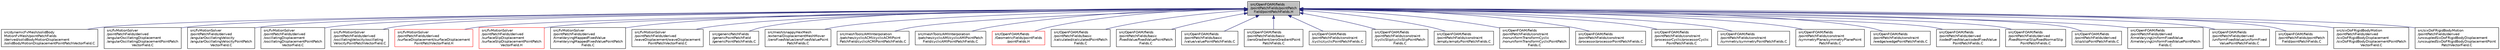 digraph "src/OpenFOAM/fields/pointPatchFields/pointPatchField/pointPatchFields.H"
{
  bgcolor="transparent";
  edge [fontname="Helvetica",fontsize="10",labelfontname="Helvetica",labelfontsize="10"];
  node [fontname="Helvetica",fontsize="10",shape=record];
  Node1 [label="src/OpenFOAM/fields\l/pointPatchFields/pointPatch\lField/pointPatchFields.H",height=0.2,width=0.4,color="black", fillcolor="grey75", style="filled", fontcolor="black"];
  Node1 -> Node2 [dir="back",color="midnightblue",fontsize="10",style="solid",fontname="Helvetica"];
  Node2 [label="src/dynamicFvMesh/solidBody\lMotionFvMesh/pointPatchFields\l/derived/solidBodyMotionDisplacement\l/solidBodyMotionDisplacementPointPatchVectorField.C",height=0.2,width=0.4,color="black",URL="$a04878.html"];
  Node1 -> Node3 [dir="back",color="midnightblue",fontsize="10",style="solid",fontname="Helvetica"];
  Node3 [label="src/fvMotionSolver\l/pointPatchFields/derived\l/angularOscillatingDisplacement\l/angularOscillatingDisplacementPointPatch\lVectorField.C",height=0.2,width=0.4,color="black",URL="$a06397.html"];
  Node1 -> Node4 [dir="back",color="midnightblue",fontsize="10",style="solid",fontname="Helvetica"];
  Node4 [label="src/fvMotionSolver\l/pointPatchFields/derived\l/angularOscillatingVelocity\l/angularOscillatingVelocityPointPatch\lVectorField.C",height=0.2,width=0.4,color="black",URL="$a06399.html"];
  Node1 -> Node5 [dir="back",color="midnightblue",fontsize="10",style="solid",fontname="Helvetica"];
  Node5 [label="src/fvMotionSolver\l/pointPatchFields/derived\l/oscillatingDisplacement\l/oscillatingDisplacementPointPatch\lVectorField.C",height=0.2,width=0.4,color="black",URL="$a06401.html"];
  Node1 -> Node6 [dir="back",color="midnightblue",fontsize="10",style="solid",fontname="Helvetica"];
  Node6 [label="src/fvMotionSolver\l/pointPatchFields/derived\l/oscillatingVelocity/oscillating\lVelocityPointPatchVectorField.C",height=0.2,width=0.4,color="black",URL="$a06403.html"];
  Node1 -> Node7 [dir="back",color="midnightblue",fontsize="10",style="solid",fontname="Helvetica"];
  Node7 [label="src/fvMotionSolver\l/pointPatchFields/derived\l/surfaceDisplacement/surfaceDisplacement\lPointPatchVectorField.H",height=0.2,width=0.4,color="red",URL="$a06406.html"];
  Node1 -> Node8 [dir="back",color="midnightblue",fontsize="10",style="solid",fontname="Helvetica"];
  Node8 [label="src/fvMotionSolver\l/pointPatchFields/derived\l/surfaceSlipDisplacement\l/surfaceSlipDisplacementPointPatch\lVectorField.H",height=0.2,width=0.4,color="red",URL="$a06408.html"];
  Node1 -> Node9 [dir="back",color="midnightblue",fontsize="10",style="solid",fontname="Helvetica"];
  Node9 [label="src/fvMotionSolver\l/pointPatchFields/derived\l/timeVaryingMappedFixedValue\l/timeVaryingMappedFixedValuePointPatch\lFields.C",height=0.2,width=0.4,color="black",URL="$a06411.html"];
  Node1 -> Node10 [dir="back",color="midnightblue",fontsize="10",style="solid",fontname="Helvetica"];
  Node10 [label="src/fvMotionSolver\l/pointPatchFields/derived\l/waveDisplacement/waveDisplacement\lPointPatchVectorField.C",height=0.2,width=0.4,color="black",URL="$a06415.html"];
  Node1 -> Node11 [dir="back",color="midnightblue",fontsize="10",style="solid",fontname="Helvetica"];
  Node11 [label="src/genericPatchFields\l/genericPointPatchField\l/genericPointPatchFields.C",height=0.2,width=0.4,color="black",URL="$a06514.html"];
  Node1 -> Node12 [dir="back",color="midnightblue",fontsize="10",style="solid",fontname="Helvetica"];
  Node12 [label="src/mesh/snappyHexMesh\l/externalDisplacementMeshMover\l/zeroFixedValue/zeroFixedValuePoint\lPatchFields.C",height=0.2,width=0.4,color="black",URL="$a07273.html"];
  Node1 -> Node13 [dir="back",color="midnightblue",fontsize="10",style="solid",fontname="Helvetica"];
  Node13 [label="src/meshTools/AMIInterpolation\l/patches/cyclicACMI/cyclicACMIPoint\lPatchField/cyclicACMIPointPatchFields.C",height=0.2,width=0.4,color="black",URL="$a07378.html"];
  Node1 -> Node14 [dir="back",color="midnightblue",fontsize="10",style="solid",fontname="Helvetica"];
  Node14 [label="src/meshTools/AMIInterpolation\l/patches/cyclicAMI/cyclicAMIPointPatch\lField/cyclicAMIPointPatchFields.C",height=0.2,width=0.4,color="black",URL="$a07392.html"];
  Node1 -> Node15 [dir="back",color="midnightblue",fontsize="10",style="solid",fontname="Helvetica"];
  Node15 [label="src/OpenFOAM/fields\l/GeometricFields/pointFields\l/pointFields.H",height=0.2,width=0.4,color="red",URL="$a08227.html"];
  Node1 -> Node16 [dir="back",color="midnightblue",fontsize="10",style="solid",fontname="Helvetica"];
  Node16 [label="src/OpenFOAM/fields\l/pointPatchFields/basic\l/calculated/calculatedPointPatch\lFields.C",height=0.2,width=0.4,color="black",URL="$a08237.html"];
  Node1 -> Node17 [dir="back",color="midnightblue",fontsize="10",style="solid",fontname="Helvetica"];
  Node17 [label="src/OpenFOAM/fields\l/pointPatchFields/basic\l/fixedValue/fixedValuePointPatch\lFields.C",height=0.2,width=0.4,color="black",URL="$a08245.html"];
  Node1 -> Node18 [dir="back",color="midnightblue",fontsize="10",style="solid",fontname="Helvetica"];
  Node18 [label="src/OpenFOAM/fields\l/pointPatchFields/basic\l/value/valuePointPatchFields.C",height=0.2,width=0.4,color="black",URL="$a08249.html"];
  Node1 -> Node19 [dir="back",color="midnightblue",fontsize="10",style="solid",fontname="Helvetica"];
  Node19 [label="src/OpenFOAM/fields\l/pointPatchFields/basic\l/zeroGradient/zeroGradientPoint\lPatchFields.C",height=0.2,width=0.4,color="black",URL="$a08253.html"];
  Node1 -> Node20 [dir="back",color="midnightblue",fontsize="10",style="solid",fontname="Helvetica"];
  Node20 [label="src/OpenFOAM/fields\l/pointPatchFields/constraint\l/cyclic/cyclicPointPatchFields.C",height=0.2,width=0.4,color="black",URL="$a08257.html"];
  Node1 -> Node21 [dir="back",color="midnightblue",fontsize="10",style="solid",fontname="Helvetica"];
  Node21 [label="src/OpenFOAM/fields\l/pointPatchFields/constraint\l/cyclicSlip/cyclicSlipPointPatch\lFields.C",height=0.2,width=0.4,color="black",URL="$a08261.html"];
  Node1 -> Node22 [dir="back",color="midnightblue",fontsize="10",style="solid",fontname="Helvetica"];
  Node22 [label="src/OpenFOAM/fields\l/pointPatchFields/constraint\l/empty/emptyPointPatchFields.C",height=0.2,width=0.4,color="black",URL="$a08265.html"];
  Node1 -> Node23 [dir="back",color="midnightblue",fontsize="10",style="solid",fontname="Helvetica"];
  Node23 [label="src/OpenFOAM/fields\l/pointPatchFields/constraint\l/nonuniformTransformCyclic\l/nonuniformTransformCyclicPointPatch\lFields.C",height=0.2,width=0.4,color="black",URL="$a08269.html"];
  Node1 -> Node24 [dir="back",color="midnightblue",fontsize="10",style="solid",fontname="Helvetica"];
  Node24 [label="src/OpenFOAM/fields\l/pointPatchFields/constraint\l/processor/processorPointPatchFields.C",height=0.2,width=0.4,color="black",URL="$a08273.html"];
  Node1 -> Node25 [dir="back",color="midnightblue",fontsize="10",style="solid",fontname="Helvetica"];
  Node25 [label="src/OpenFOAM/fields\l/pointPatchFields/constraint\l/processorCyclic/processorCyclic\lPointPatchFields.C",height=0.2,width=0.4,color="black",URL="$a08277.html"];
  Node1 -> Node26 [dir="back",color="midnightblue",fontsize="10",style="solid",fontname="Helvetica"];
  Node26 [label="src/OpenFOAM/fields\l/pointPatchFields/constraint\l/symmetry/symmetryPointPatchFields.C",height=0.2,width=0.4,color="black",URL="$a08281.html"];
  Node1 -> Node27 [dir="back",color="midnightblue",fontsize="10",style="solid",fontname="Helvetica"];
  Node27 [label="src/OpenFOAM/fields\l/pointPatchFields/constraint\l/symmetryPlane/symmetryPlanePoint\lPatchFields.C",height=0.2,width=0.4,color="black",URL="$a08285.html"];
  Node1 -> Node28 [dir="back",color="midnightblue",fontsize="10",style="solid",fontname="Helvetica"];
  Node28 [label="src/OpenFOAM/fields\l/pointPatchFields/constraint\l/wedge/wedgePointPatchFields.C",height=0.2,width=0.4,color="black",URL="$a08289.html"];
  Node1 -> Node29 [dir="back",color="midnightblue",fontsize="10",style="solid",fontname="Helvetica"];
  Node29 [label="src/OpenFOAM/fields\l/pointPatchFields/derived\l/codedFixedValue/codedFixedValue\lPointPatchFields.C",height=0.2,width=0.4,color="black",URL="$a08293.html"];
  Node1 -> Node30 [dir="back",color="midnightblue",fontsize="10",style="solid",fontname="Helvetica"];
  Node30 [label="src/OpenFOAM/fields\l/pointPatchFields/derived\l/fixedNormalSlip/fixedNormalSlip\lPointPatchFields.C",height=0.2,width=0.4,color="black",URL="$a08298.html"];
  Node1 -> Node31 [dir="back",color="midnightblue",fontsize="10",style="solid",fontname="Helvetica"];
  Node31 [label="src/OpenFOAM/fields\l/pointPatchFields/derived\l/slip/slipPointPatchFields.C",height=0.2,width=0.4,color="black",URL="$a08302.html"];
  Node1 -> Node32 [dir="back",color="midnightblue",fontsize="10",style="solid",fontname="Helvetica"];
  Node32 [label="src/OpenFOAM/fields\l/pointPatchFields/derived\l/timeVaryingUniformFixedValue\l/timeVaryingUniformFixedValuePointPatch\lFields.C",height=0.2,width=0.4,color="black",URL="$a08306.html"];
  Node1 -> Node33 [dir="back",color="midnightblue",fontsize="10",style="solid",fontname="Helvetica"];
  Node33 [label="src/OpenFOAM/fields\l/pointPatchFields/derived\l/uniformFixedValue/uniformFixed\lValuePointPatchFields.C",height=0.2,width=0.4,color="black",URL="$a08310.html"];
  Node1 -> Node34 [dir="back",color="midnightblue",fontsize="10",style="solid",fontname="Helvetica"];
  Node34 [label="src/OpenFOAM/fields\l/pointPatchFields/pointPatch\lField/pointPatchFields.C",height=0.2,width=0.4,color="black",URL="$a08321.html"];
  Node1 -> Node35 [dir="back",color="midnightblue",fontsize="10",style="solid",fontname="Helvetica"];
  Node35 [label="src/sixDoFRigidBodyMotion\l/pointPatchFields/derived\l/sixDoFRigidBodyDisplacement\l/sixDoFRigidBodyDisplacementPointPatch\lVectorField.C",height=0.2,width=0.4,color="black",URL="$a09970.html"];
  Node1 -> Node36 [dir="back",color="midnightblue",fontsize="10",style="solid",fontname="Helvetica"];
  Node36 [label="src/sixDoFRigidBodyMotion\l/pointPatchFields/derived\l/uncoupledSixDoFRigidBodyDisplacement\l/uncoupledSixDoFRigidBodyDisplacementPoint\lPatchVectorField.C",height=0.2,width=0.4,color="black",URL="$a09972.html"];
}
